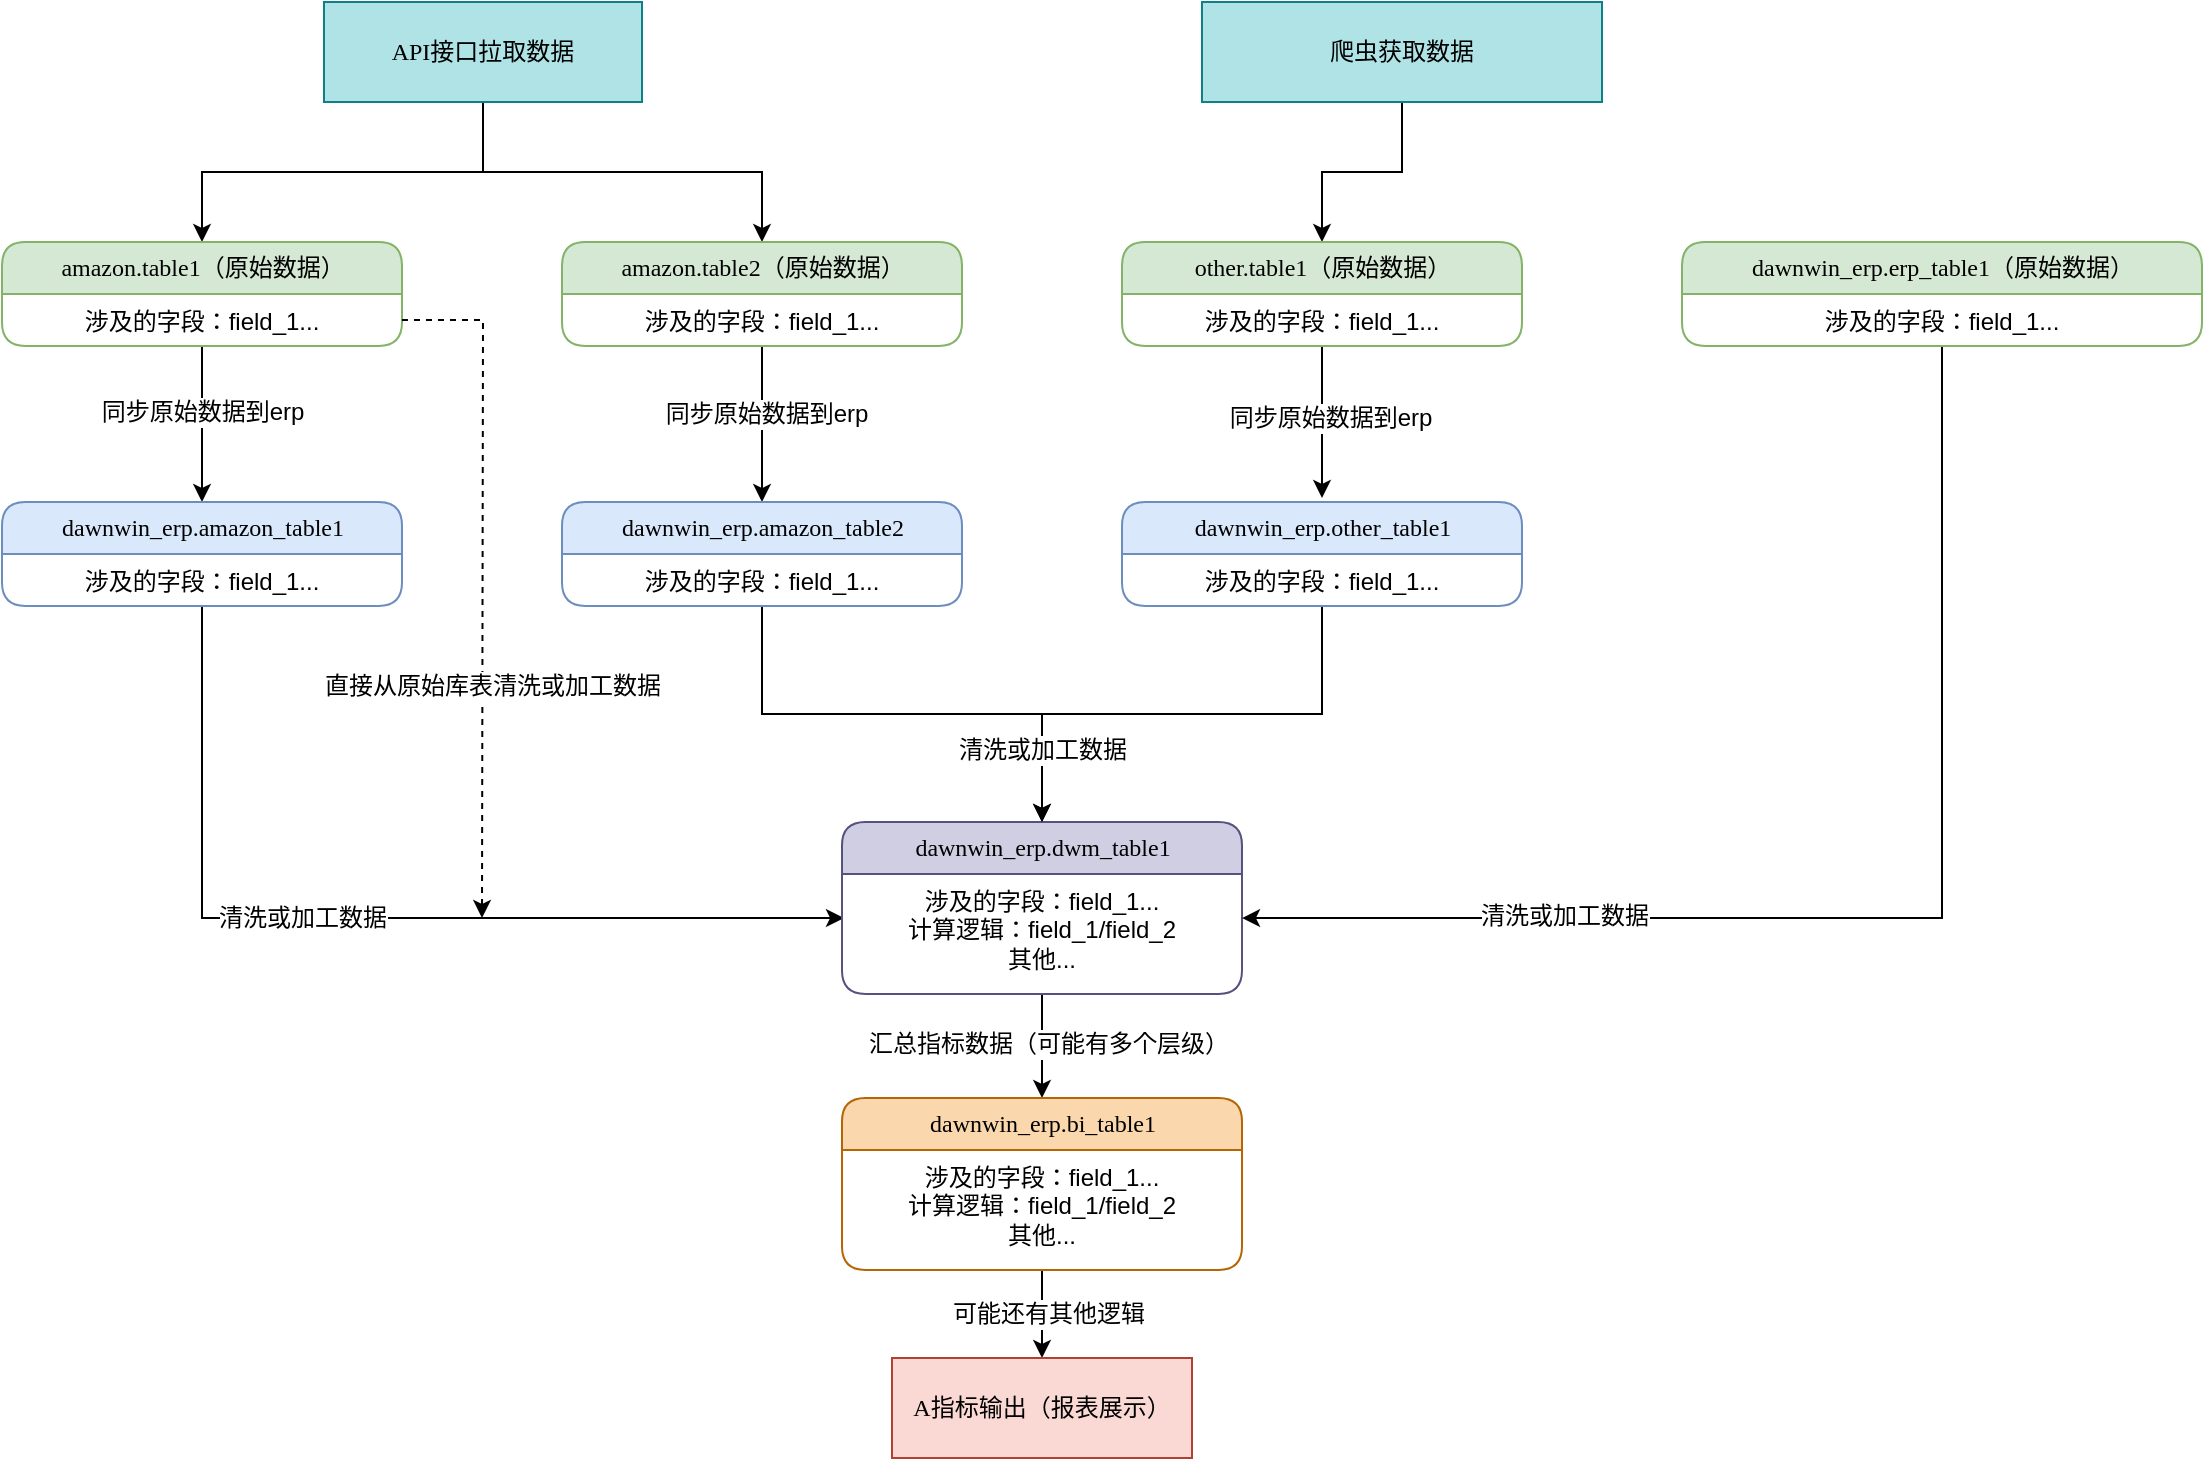 <mxfile version="21.6.8" type="device">
  <diagram name="Page-1" id="52a04d89-c75d-2922-d76d-85b35f80e030">
    <mxGraphModel dx="6918" dy="828" grid="1" gridSize="10" guides="1" tooltips="1" connect="1" arrows="1" fold="1" page="1" pageScale="1" pageWidth="1100" pageHeight="850" background="none" math="0" shadow="0">
      <root>
        <mxCell id="0" />
        <mxCell id="1" parent="0" />
        <mxCell id="S93yo1KSW0s5MN9tCEz_-27" style="edgeStyle=orthogonalEdgeStyle;rounded=0;orthogonalLoop=1;jettySize=auto;html=1;" parent="1" source="S93yo1KSW0s5MN9tCEz_-1" target="S93yo1KSW0s5MN9tCEz_-3" edge="1">
          <mxGeometry relative="1" as="geometry" />
        </mxCell>
        <mxCell id="S93yo1KSW0s5MN9tCEz_-28" style="edgeStyle=orthogonalEdgeStyle;rounded=0;orthogonalLoop=1;jettySize=auto;html=1;entryX=0.5;entryY=0;entryDx=0;entryDy=0;" parent="1" source="S93yo1KSW0s5MN9tCEz_-1" target="S93yo1KSW0s5MN9tCEz_-15" edge="1">
          <mxGeometry relative="1" as="geometry" />
        </mxCell>
        <mxCell id="S93yo1KSW0s5MN9tCEz_-1" value="API接口拉取数据" style="whiteSpace=wrap;html=1;rounded=0;shadow=0;comic=0;labelBackgroundColor=none;strokeWidth=1;fontFamily=Verdana;fontSize=12;align=center;fillColor=#b0e3e6;strokeColor=#0e8088;" parent="1" vertex="1">
          <mxGeometry x="-5099" y="50" width="159" height="50" as="geometry" />
        </mxCell>
        <mxCell id="S93yo1KSW0s5MN9tCEz_-29" style="edgeStyle=orthogonalEdgeStyle;rounded=0;orthogonalLoop=1;jettySize=auto;html=1;entryX=0.5;entryY=0;entryDx=0;entryDy=0;" parent="1" source="S93yo1KSW0s5MN9tCEz_-2" target="S93yo1KSW0s5MN9tCEz_-13" edge="1">
          <mxGeometry relative="1" as="geometry" />
        </mxCell>
        <mxCell id="S93yo1KSW0s5MN9tCEz_-2" value="爬虫获取数据" style="whiteSpace=wrap;html=1;rounded=0;shadow=0;comic=0;labelBackgroundColor=none;strokeWidth=1;fontFamily=Verdana;fontSize=12;align=center;fillColor=#b0e3e6;strokeColor=#0e8088;" parent="1" vertex="1">
          <mxGeometry x="-4660" y="50" width="200" height="50" as="geometry" />
        </mxCell>
        <mxCell id="S93yo1KSW0s5MN9tCEz_-30" style="edgeStyle=orthogonalEdgeStyle;rounded=0;orthogonalLoop=1;jettySize=auto;html=1;entryX=0.5;entryY=0;entryDx=0;entryDy=0;" parent="1" source="S93yo1KSW0s5MN9tCEz_-3" target="S93yo1KSW0s5MN9tCEz_-6" edge="1">
          <mxGeometry relative="1" as="geometry" />
        </mxCell>
        <mxCell id="S93yo1KSW0s5MN9tCEz_-44" value="同步原始数据到erp" style="edgeLabel;html=1;align=center;verticalAlign=middle;resizable=0;points=[];fontSize=12;" parent="S93yo1KSW0s5MN9tCEz_-30" vertex="1" connectable="0">
          <mxGeometry x="-0.154" relative="1" as="geometry">
            <mxPoint as="offset" />
          </mxGeometry>
        </mxCell>
        <mxCell id="S93yo1KSW0s5MN9tCEz_-3" value="amazon.table1（原始数据）" style="swimlane;html=1;fontStyle=0;childLayout=stackLayout;horizontal=1;startSize=26;fillColor=#d5e8d4;horizontalStack=0;resizeParent=1;resizeLast=0;collapsible=1;marginBottom=0;swimlaneFillColor=#ffffff;align=center;rounded=1;shadow=0;comic=0;labelBackgroundColor=none;strokeWidth=1;fontFamily=Verdana;fontSize=12;strokeColor=#82b366;" parent="1" vertex="1">
          <mxGeometry x="-5260" y="170" width="200" height="52" as="geometry" />
        </mxCell>
        <mxCell id="S93yo1KSW0s5MN9tCEz_-42" style="edgeStyle=orthogonalEdgeStyle;rounded=0;orthogonalLoop=1;jettySize=auto;html=1;dashed=1;" parent="S93yo1KSW0s5MN9tCEz_-3" source="S93yo1KSW0s5MN9tCEz_-4" edge="1">
          <mxGeometry relative="1" as="geometry">
            <mxPoint x="240" y="338" as="targetPoint" />
          </mxGeometry>
        </mxCell>
        <mxCell id="S93yo1KSW0s5MN9tCEz_-43" value="直接从原始库表清洗或加工数据" style="edgeLabel;html=1;align=center;verticalAlign=middle;resizable=0;points=[];fontSize=12;" parent="S93yo1KSW0s5MN9tCEz_-42" vertex="1" connectable="0">
          <mxGeometry x="0.318" y="5" relative="1" as="geometry">
            <mxPoint as="offset" />
          </mxGeometry>
        </mxCell>
        <mxCell id="S93yo1KSW0s5MN9tCEz_-4" value="涉及的字段：field_1..." style="text;html=1;strokeColor=none;fillColor=none;spacingLeft=4;spacingRight=4;whiteSpace=wrap;overflow=hidden;rotatable=0;points=[[0,0.5],[1,0.5]];portConstraint=eastwest;align=center;" parent="S93yo1KSW0s5MN9tCEz_-3" vertex="1">
          <mxGeometry y="26" width="200" height="26" as="geometry" />
        </mxCell>
        <mxCell id="S93yo1KSW0s5MN9tCEz_-59" style="edgeStyle=orthogonalEdgeStyle;rounded=0;orthogonalLoop=1;jettySize=auto;html=1;entryX=0.005;entryY=0.367;entryDx=0;entryDy=0;entryPerimeter=0;" parent="1" source="S93yo1KSW0s5MN9tCEz_-6" target="S93yo1KSW0s5MN9tCEz_-10" edge="1">
          <mxGeometry relative="1" as="geometry">
            <Array as="points">
              <mxPoint x="-5160" y="508" />
            </Array>
          </mxGeometry>
        </mxCell>
        <mxCell id="S93yo1KSW0s5MN9tCEz_-60" value="清洗或加工数据" style="edgeLabel;html=1;align=center;verticalAlign=middle;resizable=0;points=[];fontSize=12;" parent="S93yo1KSW0s5MN9tCEz_-59" vertex="1" connectable="0">
          <mxGeometry x="-0.157" y="-3" relative="1" as="geometry">
            <mxPoint x="5" y="-3" as="offset" />
          </mxGeometry>
        </mxCell>
        <mxCell id="S93yo1KSW0s5MN9tCEz_-6" value="dawnwin_erp.amazon_table1" style="swimlane;html=1;fontStyle=0;childLayout=stackLayout;horizontal=1;startSize=26;fillColor=#dae8fc;horizontalStack=0;resizeParent=1;resizeLast=0;collapsible=1;marginBottom=0;swimlaneFillColor=#ffffff;align=center;rounded=1;shadow=0;comic=0;labelBackgroundColor=none;strokeWidth=1;fontFamily=Verdana;fontSize=12;strokeColor=#6c8ebf;" parent="1" vertex="1">
          <mxGeometry x="-5260" y="300" width="200" height="52" as="geometry" />
        </mxCell>
        <mxCell id="S93yo1KSW0s5MN9tCEz_-7" value="涉及的字段：field_1..." style="text;html=1;strokeColor=none;fillColor=none;spacingLeft=4;spacingRight=4;whiteSpace=wrap;overflow=hidden;rotatable=0;points=[[0,0.5],[1,0.5]];portConstraint=eastwest;align=center;" parent="S93yo1KSW0s5MN9tCEz_-6" vertex="1">
          <mxGeometry y="26" width="200" height="24" as="geometry" />
        </mxCell>
        <mxCell id="S93yo1KSW0s5MN9tCEz_-39" style="edgeStyle=orthogonalEdgeStyle;rounded=0;orthogonalLoop=1;jettySize=auto;html=1;entryX=0.5;entryY=0;entryDx=0;entryDy=0;" parent="1" source="S93yo1KSW0s5MN9tCEz_-9" target="S93yo1KSW0s5MN9tCEz_-11" edge="1">
          <mxGeometry relative="1" as="geometry" />
        </mxCell>
        <mxCell id="S93yo1KSW0s5MN9tCEz_-51" value="汇总指标数据（可能有多个层级）" style="edgeLabel;html=1;align=center;verticalAlign=middle;resizable=0;points=[];fontSize=12;" parent="S93yo1KSW0s5MN9tCEz_-39" vertex="1" connectable="0">
          <mxGeometry x="-0.324" y="3" relative="1" as="geometry">
            <mxPoint y="7" as="offset" />
          </mxGeometry>
        </mxCell>
        <mxCell id="S93yo1KSW0s5MN9tCEz_-9" value="dawnwin_erp.dwm_table1" style="swimlane;html=1;fontStyle=0;childLayout=stackLayout;horizontal=1;startSize=26;fillColor=#d0cee2;horizontalStack=0;resizeParent=1;resizeLast=0;collapsible=1;marginBottom=0;swimlaneFillColor=#ffffff;align=center;rounded=1;shadow=0;comic=0;labelBackgroundColor=none;strokeWidth=1;fontFamily=Verdana;fontSize=12;strokeColor=#56517e;" parent="1" vertex="1">
          <mxGeometry x="-4840" y="460" width="200" height="86" as="geometry" />
        </mxCell>
        <mxCell id="S93yo1KSW0s5MN9tCEz_-10" value="&lt;div&gt;涉及的字段：field_1...&lt;/div&gt;&lt;div&gt;计算逻辑：field_1/field_2&lt;/div&gt;&lt;div&gt;其他...&lt;/div&gt;" style="text;html=1;strokeColor=none;fillColor=none;spacingLeft=4;spacingRight=4;whiteSpace=wrap;overflow=hidden;rotatable=0;points=[[0,0.5],[1,0.5]];portConstraint=eastwest;align=center;" parent="S93yo1KSW0s5MN9tCEz_-9" vertex="1">
          <mxGeometry y="26" width="200" height="60" as="geometry" />
        </mxCell>
        <mxCell id="S93yo1KSW0s5MN9tCEz_-53" style="edgeStyle=orthogonalEdgeStyle;rounded=0;orthogonalLoop=1;jettySize=auto;html=1;entryX=0.5;entryY=0;entryDx=0;entryDy=0;" parent="1" source="S93yo1KSW0s5MN9tCEz_-11" target="S93yo1KSW0s5MN9tCEz_-22" edge="1">
          <mxGeometry relative="1" as="geometry" />
        </mxCell>
        <mxCell id="S93yo1KSW0s5MN9tCEz_-54" value="可能还有其他逻辑" style="edgeLabel;html=1;align=center;verticalAlign=middle;resizable=0;points=[];fontSize=12;" parent="S93yo1KSW0s5MN9tCEz_-53" vertex="1" connectable="0">
          <mxGeometry y="3" relative="1" as="geometry">
            <mxPoint as="offset" />
          </mxGeometry>
        </mxCell>
        <mxCell id="S93yo1KSW0s5MN9tCEz_-11" value="dawnwin_erp.bi_table1" style="swimlane;html=1;fontStyle=0;childLayout=stackLayout;horizontal=1;startSize=26;fillColor=#fad7ac;horizontalStack=0;resizeParent=1;resizeLast=0;collapsible=1;marginBottom=0;swimlaneFillColor=#ffffff;align=center;rounded=1;shadow=0;comic=0;labelBackgroundColor=none;strokeWidth=1;fontFamily=Verdana;fontSize=12;strokeColor=#b46504;" parent="1" vertex="1">
          <mxGeometry x="-4840" y="598" width="200" height="86" as="geometry" />
        </mxCell>
        <mxCell id="S93yo1KSW0s5MN9tCEz_-12" value="&lt;div style=&quot;border-color: var(--border-color);&quot;&gt;&lt;div style=&quot;border-color: var(--border-color);&quot;&gt;&lt;div style=&quot;border-color: var(--border-color);&quot;&gt;涉及的字段：field_1...&lt;/div&gt;&lt;div style=&quot;border-color: var(--border-color);&quot;&gt;计算逻辑：field_1/field_2&lt;/div&gt;&lt;div style=&quot;border-color: var(--border-color);&quot;&gt;其他...&lt;/div&gt;&lt;/div&gt;&lt;/div&gt;" style="text;html=1;strokeColor=none;fillColor=none;spacingLeft=4;spacingRight=4;whiteSpace=wrap;overflow=hidden;rotatable=0;points=[[0,0.5],[1,0.5]];portConstraint=eastwest;align=center;" parent="S93yo1KSW0s5MN9tCEz_-11" vertex="1">
          <mxGeometry y="26" width="200" height="60" as="geometry" />
        </mxCell>
        <mxCell id="S93yo1KSW0s5MN9tCEz_-32" style="edgeStyle=orthogonalEdgeStyle;rounded=0;orthogonalLoop=1;jettySize=auto;html=1;" parent="1" source="S93yo1KSW0s5MN9tCEz_-13" edge="1">
          <mxGeometry relative="1" as="geometry">
            <mxPoint x="-4600" y="298" as="targetPoint" />
          </mxGeometry>
        </mxCell>
        <mxCell id="S93yo1KSW0s5MN9tCEz_-47" value="同步原始数据到erp" style="edgeLabel;html=1;align=center;verticalAlign=middle;resizable=0;points=[];fontSize=12;" parent="S93yo1KSW0s5MN9tCEz_-32" vertex="1" connectable="0">
          <mxGeometry x="0.058" y="3" relative="1" as="geometry">
            <mxPoint y="-4" as="offset" />
          </mxGeometry>
        </mxCell>
        <mxCell id="S93yo1KSW0s5MN9tCEz_-13" value="other.table1（原始数据）" style="swimlane;html=1;fontStyle=0;childLayout=stackLayout;horizontal=1;startSize=26;fillColor=#d5e8d4;horizontalStack=0;resizeParent=1;resizeLast=0;collapsible=1;marginBottom=0;swimlaneFillColor=#ffffff;align=center;rounded=1;shadow=0;comic=0;labelBackgroundColor=none;strokeWidth=1;fontFamily=Verdana;fontSize=12;strokeColor=#82b366;" parent="1" vertex="1">
          <mxGeometry x="-4700" y="170" width="200" height="52" as="geometry" />
        </mxCell>
        <mxCell id="S93yo1KSW0s5MN9tCEz_-14" value="涉及的字段：field_1..." style="text;html=1;strokeColor=none;fillColor=none;spacingLeft=4;spacingRight=4;whiteSpace=wrap;overflow=hidden;rotatable=0;points=[[0,0.5],[1,0.5]];portConstraint=eastwest;align=center;" parent="S93yo1KSW0s5MN9tCEz_-13" vertex="1">
          <mxGeometry y="26" width="200" height="26" as="geometry" />
        </mxCell>
        <mxCell id="S93yo1KSW0s5MN9tCEz_-31" style="edgeStyle=orthogonalEdgeStyle;rounded=0;orthogonalLoop=1;jettySize=auto;html=1;entryX=0.5;entryY=0;entryDx=0;entryDy=0;" parent="1" source="S93yo1KSW0s5MN9tCEz_-15" target="S93yo1KSW0s5MN9tCEz_-17" edge="1">
          <mxGeometry relative="1" as="geometry" />
        </mxCell>
        <mxCell id="S93yo1KSW0s5MN9tCEz_-46" value="同步原始数据到erp" style="edgeLabel;html=1;align=center;verticalAlign=middle;resizable=0;points=[];fontSize=12;" parent="S93yo1KSW0s5MN9tCEz_-31" vertex="1" connectable="0">
          <mxGeometry x="-0.282" y="2" relative="1" as="geometry">
            <mxPoint y="6" as="offset" />
          </mxGeometry>
        </mxCell>
        <mxCell id="S93yo1KSW0s5MN9tCEz_-15" value="amazon.table2（原始数据）" style="swimlane;html=1;fontStyle=0;childLayout=stackLayout;horizontal=1;startSize=26;fillColor=#d5e8d4;horizontalStack=0;resizeParent=1;resizeLast=0;collapsible=1;marginBottom=0;swimlaneFillColor=#ffffff;align=center;rounded=1;shadow=0;comic=0;labelBackgroundColor=none;strokeWidth=1;fontFamily=Verdana;fontSize=12;strokeColor=#82b366;" parent="1" vertex="1">
          <mxGeometry x="-4980" y="170" width="200" height="52" as="geometry" />
        </mxCell>
        <mxCell id="S93yo1KSW0s5MN9tCEz_-16" value="涉及的字段：field_1..." style="text;html=1;strokeColor=none;fillColor=none;spacingLeft=4;spacingRight=4;whiteSpace=wrap;overflow=hidden;rotatable=0;points=[[0,0.5],[1,0.5]];portConstraint=eastwest;align=center;" parent="S93yo1KSW0s5MN9tCEz_-15" vertex="1">
          <mxGeometry y="26" width="200" height="26" as="geometry" />
        </mxCell>
        <mxCell id="S93yo1KSW0s5MN9tCEz_-35" style="edgeStyle=orthogonalEdgeStyle;rounded=0;orthogonalLoop=1;jettySize=auto;html=1;" parent="1" source="S93yo1KSW0s5MN9tCEz_-17" target="S93yo1KSW0s5MN9tCEz_-9" edge="1">
          <mxGeometry relative="1" as="geometry" />
        </mxCell>
        <mxCell id="S93yo1KSW0s5MN9tCEz_-17" value="dawnwin_erp.amazon_table2" style="swimlane;html=1;fontStyle=0;childLayout=stackLayout;horizontal=1;startSize=26;fillColor=#dae8fc;horizontalStack=0;resizeParent=1;resizeLast=0;collapsible=1;marginBottom=0;swimlaneFillColor=#ffffff;align=center;rounded=1;shadow=0;comic=0;labelBackgroundColor=none;strokeWidth=1;fontFamily=Verdana;fontSize=12;strokeColor=#6c8ebf;" parent="1" vertex="1">
          <mxGeometry x="-4980" y="300" width="200" height="52" as="geometry" />
        </mxCell>
        <mxCell id="S93yo1KSW0s5MN9tCEz_-18" value="涉及的字段：field_1..." style="text;html=1;strokeColor=none;fillColor=none;spacingLeft=4;spacingRight=4;whiteSpace=wrap;overflow=hidden;rotatable=0;points=[[0,0.5],[1,0.5]];portConstraint=eastwest;align=center;" parent="S93yo1KSW0s5MN9tCEz_-17" vertex="1">
          <mxGeometry y="26" width="200" height="26" as="geometry" />
        </mxCell>
        <mxCell id="S93yo1KSW0s5MN9tCEz_-37" style="edgeStyle=orthogonalEdgeStyle;rounded=0;orthogonalLoop=1;jettySize=auto;html=1;entryX=0.5;entryY=0;entryDx=0;entryDy=0;" parent="1" source="S93yo1KSW0s5MN9tCEz_-19" target="S93yo1KSW0s5MN9tCEz_-9" edge="1">
          <mxGeometry relative="1" as="geometry" />
        </mxCell>
        <mxCell id="S93yo1KSW0s5MN9tCEz_-49" value="清洗或加工数据" style="edgeLabel;html=1;align=center;verticalAlign=middle;resizable=0;points=[];fontSize=12;" parent="S93yo1KSW0s5MN9tCEz_-37" vertex="1" connectable="0">
          <mxGeometry x="0.71" relative="1" as="geometry">
            <mxPoint as="offset" />
          </mxGeometry>
        </mxCell>
        <mxCell id="S93yo1KSW0s5MN9tCEz_-19" value="dawnwin_erp.other_table1" style="swimlane;html=1;fontStyle=0;childLayout=stackLayout;horizontal=1;startSize=26;fillColor=#dae8fc;horizontalStack=0;resizeParent=1;resizeLast=0;collapsible=1;marginBottom=0;swimlaneFillColor=#ffffff;align=center;rounded=1;shadow=0;comic=0;labelBackgroundColor=none;strokeWidth=1;fontFamily=Verdana;fontSize=12;strokeColor=#6c8ebf;" parent="1" vertex="1">
          <mxGeometry x="-4700" y="300" width="200" height="52" as="geometry" />
        </mxCell>
        <mxCell id="S93yo1KSW0s5MN9tCEz_-20" value="涉及的字段：field_1..." style="text;html=1;strokeColor=none;fillColor=none;spacingLeft=4;spacingRight=4;whiteSpace=wrap;overflow=hidden;rotatable=0;points=[[0,0.5],[1,0.5]];portConstraint=eastwest;align=center;" parent="S93yo1KSW0s5MN9tCEz_-19" vertex="1">
          <mxGeometry y="26" width="200" height="26" as="geometry" />
        </mxCell>
        <mxCell id="S93yo1KSW0s5MN9tCEz_-22" value="A指标输出（报表展示）" style="whiteSpace=wrap;html=1;rounded=0;shadow=0;comic=0;labelBackgroundColor=none;strokeWidth=1;fontFamily=Verdana;fontSize=12;align=center;fillColor=#fad9d5;strokeColor=#ae4132;" parent="1" vertex="1">
          <mxGeometry x="-4815" y="728" width="150" height="50" as="geometry" />
        </mxCell>
        <mxCell id="S93yo1KSW0s5MN9tCEz_-55" style="edgeStyle=orthogonalEdgeStyle;rounded=0;orthogonalLoop=1;jettySize=auto;html=1;entryX=1;entryY=0.367;entryDx=0;entryDy=0;entryPerimeter=0;" parent="1" source="S93yo1KSW0s5MN9tCEz_-23" target="S93yo1KSW0s5MN9tCEz_-10" edge="1">
          <mxGeometry relative="1" as="geometry" />
        </mxCell>
        <mxCell id="S93yo1KSW0s5MN9tCEz_-56" value="清洗或加工数据" style="edgeLabel;html=1;align=center;verticalAlign=middle;resizable=0;points=[];fontSize=12;" parent="S93yo1KSW0s5MN9tCEz_-55" vertex="1" connectable="0">
          <mxGeometry x="0.494" y="-1" relative="1" as="geometry">
            <mxPoint as="offset" />
          </mxGeometry>
        </mxCell>
        <mxCell id="S93yo1KSW0s5MN9tCEz_-23" value="dawnwin_erp.erp_table1（原始数据）" style="swimlane;html=1;fontStyle=0;childLayout=stackLayout;horizontal=1;startSize=26;fillColor=#d5e8d4;horizontalStack=0;resizeParent=1;resizeLast=0;collapsible=1;marginBottom=0;swimlaneFillColor=#ffffff;align=center;rounded=1;shadow=0;comic=0;labelBackgroundColor=none;strokeWidth=1;fontFamily=Verdana;fontSize=12;strokeColor=#82b366;" parent="1" vertex="1">
          <mxGeometry x="-4420" y="170" width="260" height="52" as="geometry" />
        </mxCell>
        <mxCell id="S93yo1KSW0s5MN9tCEz_-24" value="涉及的字段：field_1..." style="text;html=1;strokeColor=none;fillColor=none;spacingLeft=4;spacingRight=4;whiteSpace=wrap;overflow=hidden;rotatable=0;points=[[0,0.5],[1,0.5]];portConstraint=eastwest;align=center;" parent="S93yo1KSW0s5MN9tCEz_-23" vertex="1">
          <mxGeometry y="26" width="260" height="26" as="geometry" />
        </mxCell>
      </root>
    </mxGraphModel>
  </diagram>
</mxfile>
